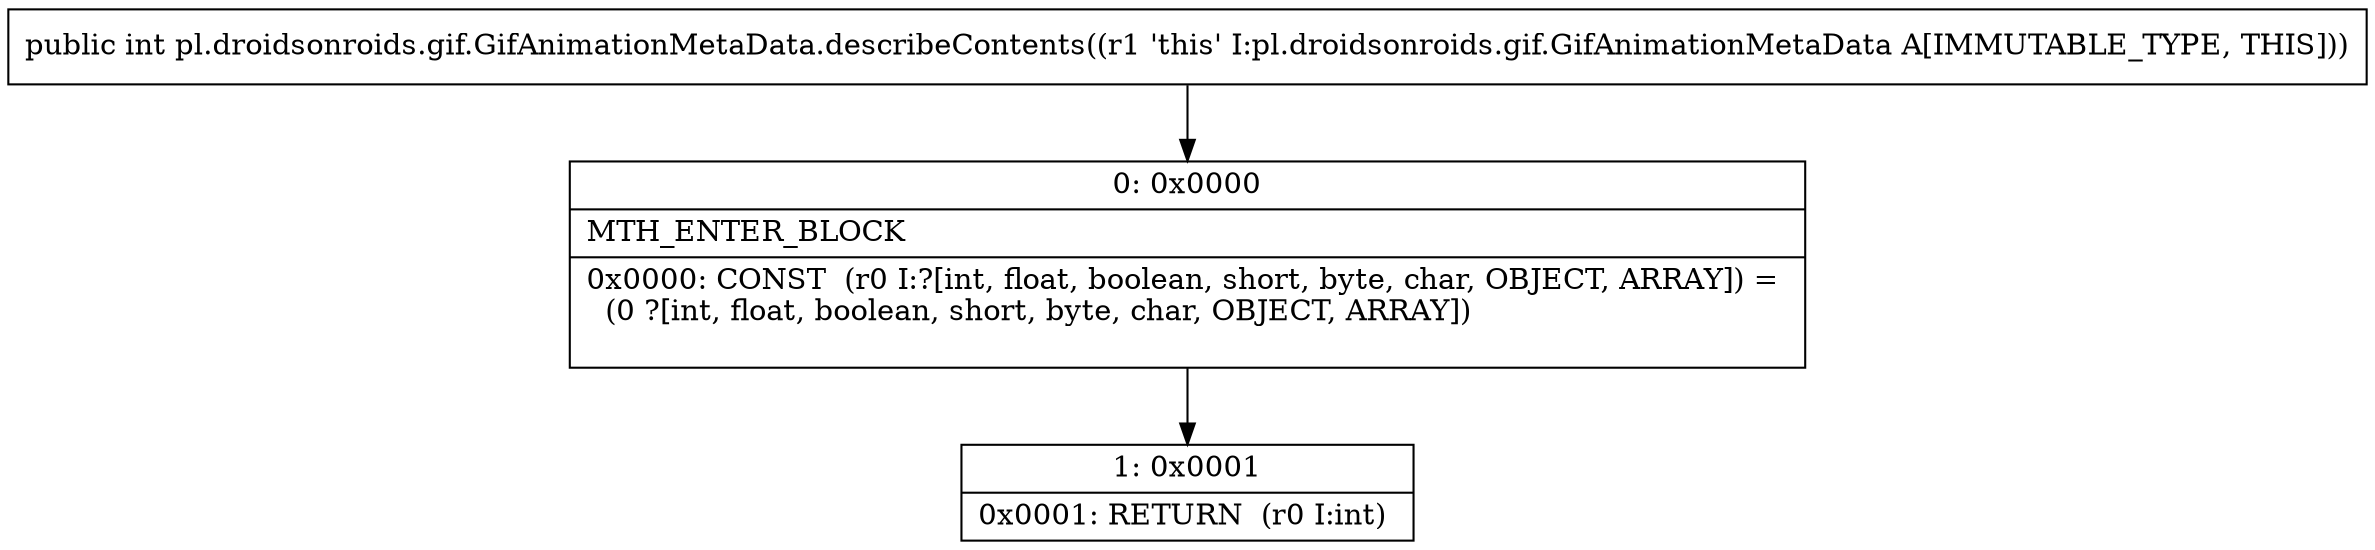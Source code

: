 digraph "CFG forpl.droidsonroids.gif.GifAnimationMetaData.describeContents()I" {
Node_0 [shape=record,label="{0\:\ 0x0000|MTH_ENTER_BLOCK\l|0x0000: CONST  (r0 I:?[int, float, boolean, short, byte, char, OBJECT, ARRAY]) = \l  (0 ?[int, float, boolean, short, byte, char, OBJECT, ARRAY])\l \l}"];
Node_1 [shape=record,label="{1\:\ 0x0001|0x0001: RETURN  (r0 I:int) \l}"];
MethodNode[shape=record,label="{public int pl.droidsonroids.gif.GifAnimationMetaData.describeContents((r1 'this' I:pl.droidsonroids.gif.GifAnimationMetaData A[IMMUTABLE_TYPE, THIS])) }"];
MethodNode -> Node_0;
Node_0 -> Node_1;
}

